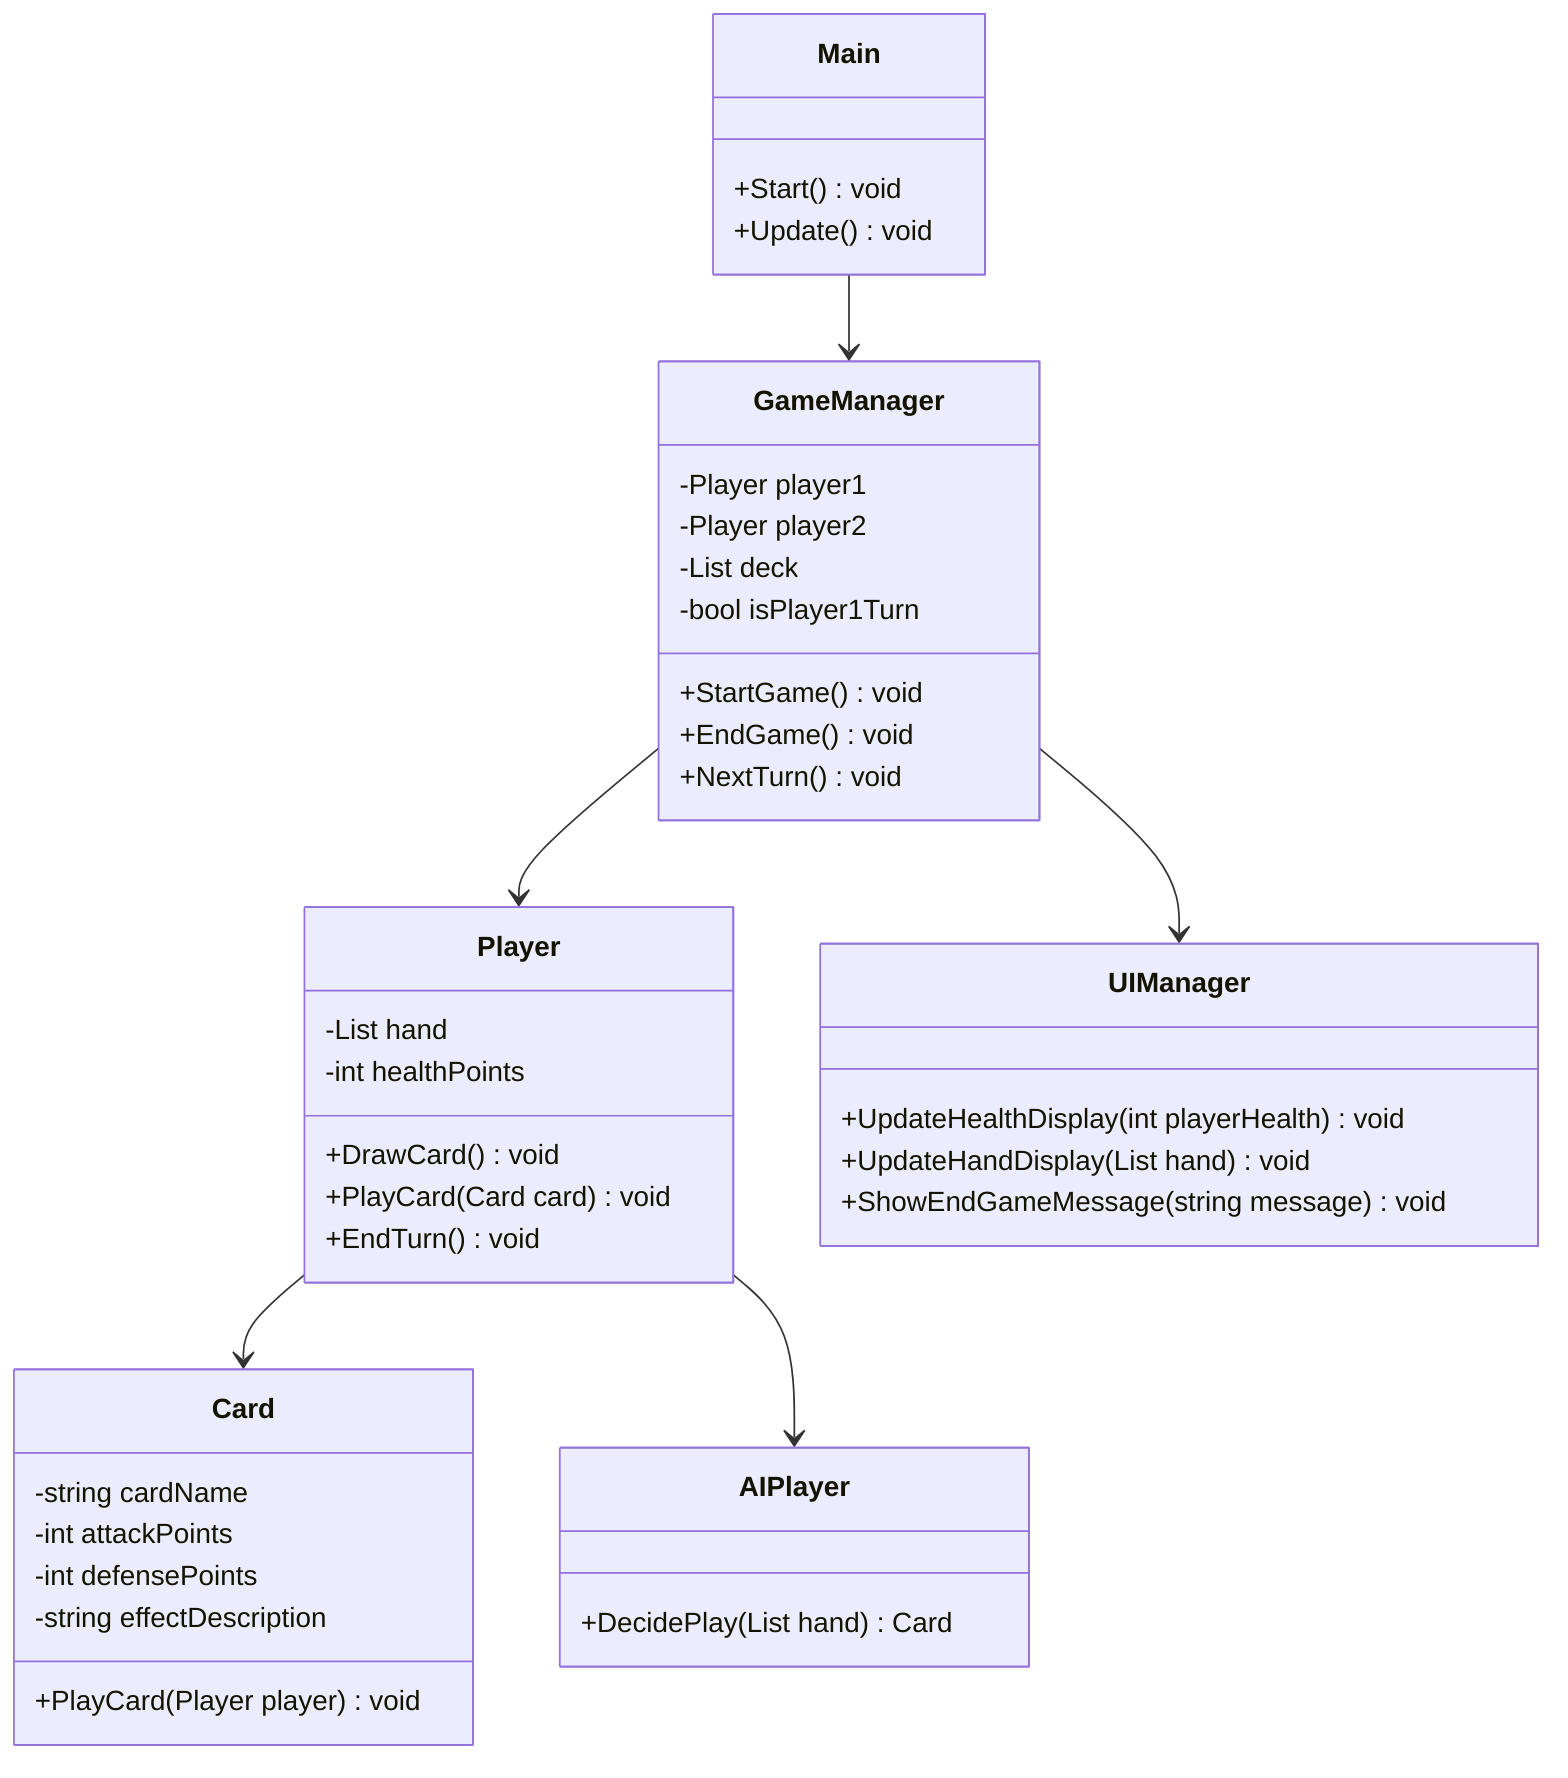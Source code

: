 classDiagram
    class Main {
        +Start() void
        +Update() void
    }
    class Card {
        -string cardName
        -int attackPoints
        -int defensePoints
        -string effectDescription
        +PlayCard(Player player) void
    }
    class Player {
        -List<Card> hand
        -int healthPoints
        +DrawCard() void
        +PlayCard(Card card) void
        +EndTurn() void
    }
    class GameManager {
        -Player player1
        -Player player2
        -List<Card> deck
        -bool isPlayer1Turn
        +StartGame() void
        +EndGame() void
        +NextTurn() void
    }
    class UIManager {
        +UpdateHealthDisplay(int playerHealth) void
        +UpdateHandDisplay(List<Card> hand) void
        +ShowEndGameMessage(string message) void
    }
    class AIPlayer {
        +DecidePlay(List<Card> hand) Card
    }
    Main --> GameManager
    GameManager --> Player
    Player --> Card
    GameManager --> UIManager
    Player --> AIPlayer